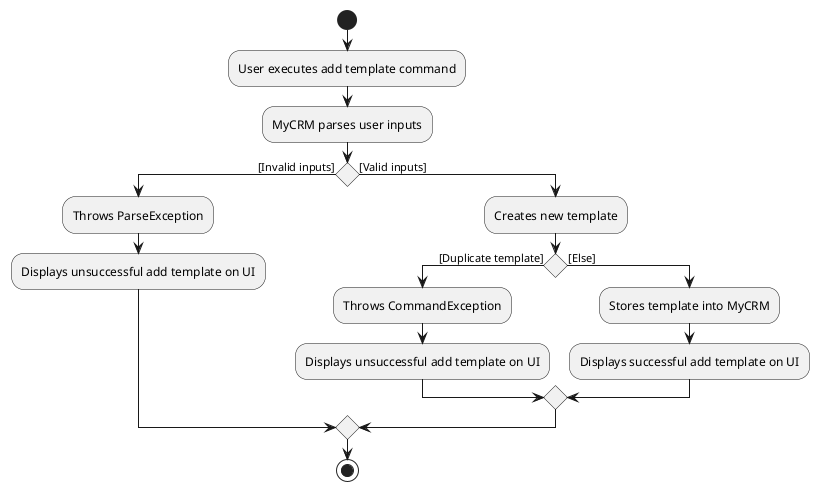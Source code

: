 @startuml
start
:User executes add template command;
:MyCRM parses user inputs;
if () then ([Invalid inputs])
    :Throws ParseException;
    :Displays unsuccessful add template on UI;
else ([Valid inputs])
    :Creates new template;
    if () then ([Duplicate template])
        :Throws CommandException;
        :Displays unsuccessful add template on UI;
    else ([Else])
        :Stores template into MyCRM;
        :Displays successful add template on UI;
    endif
endif
stop

@enduml
